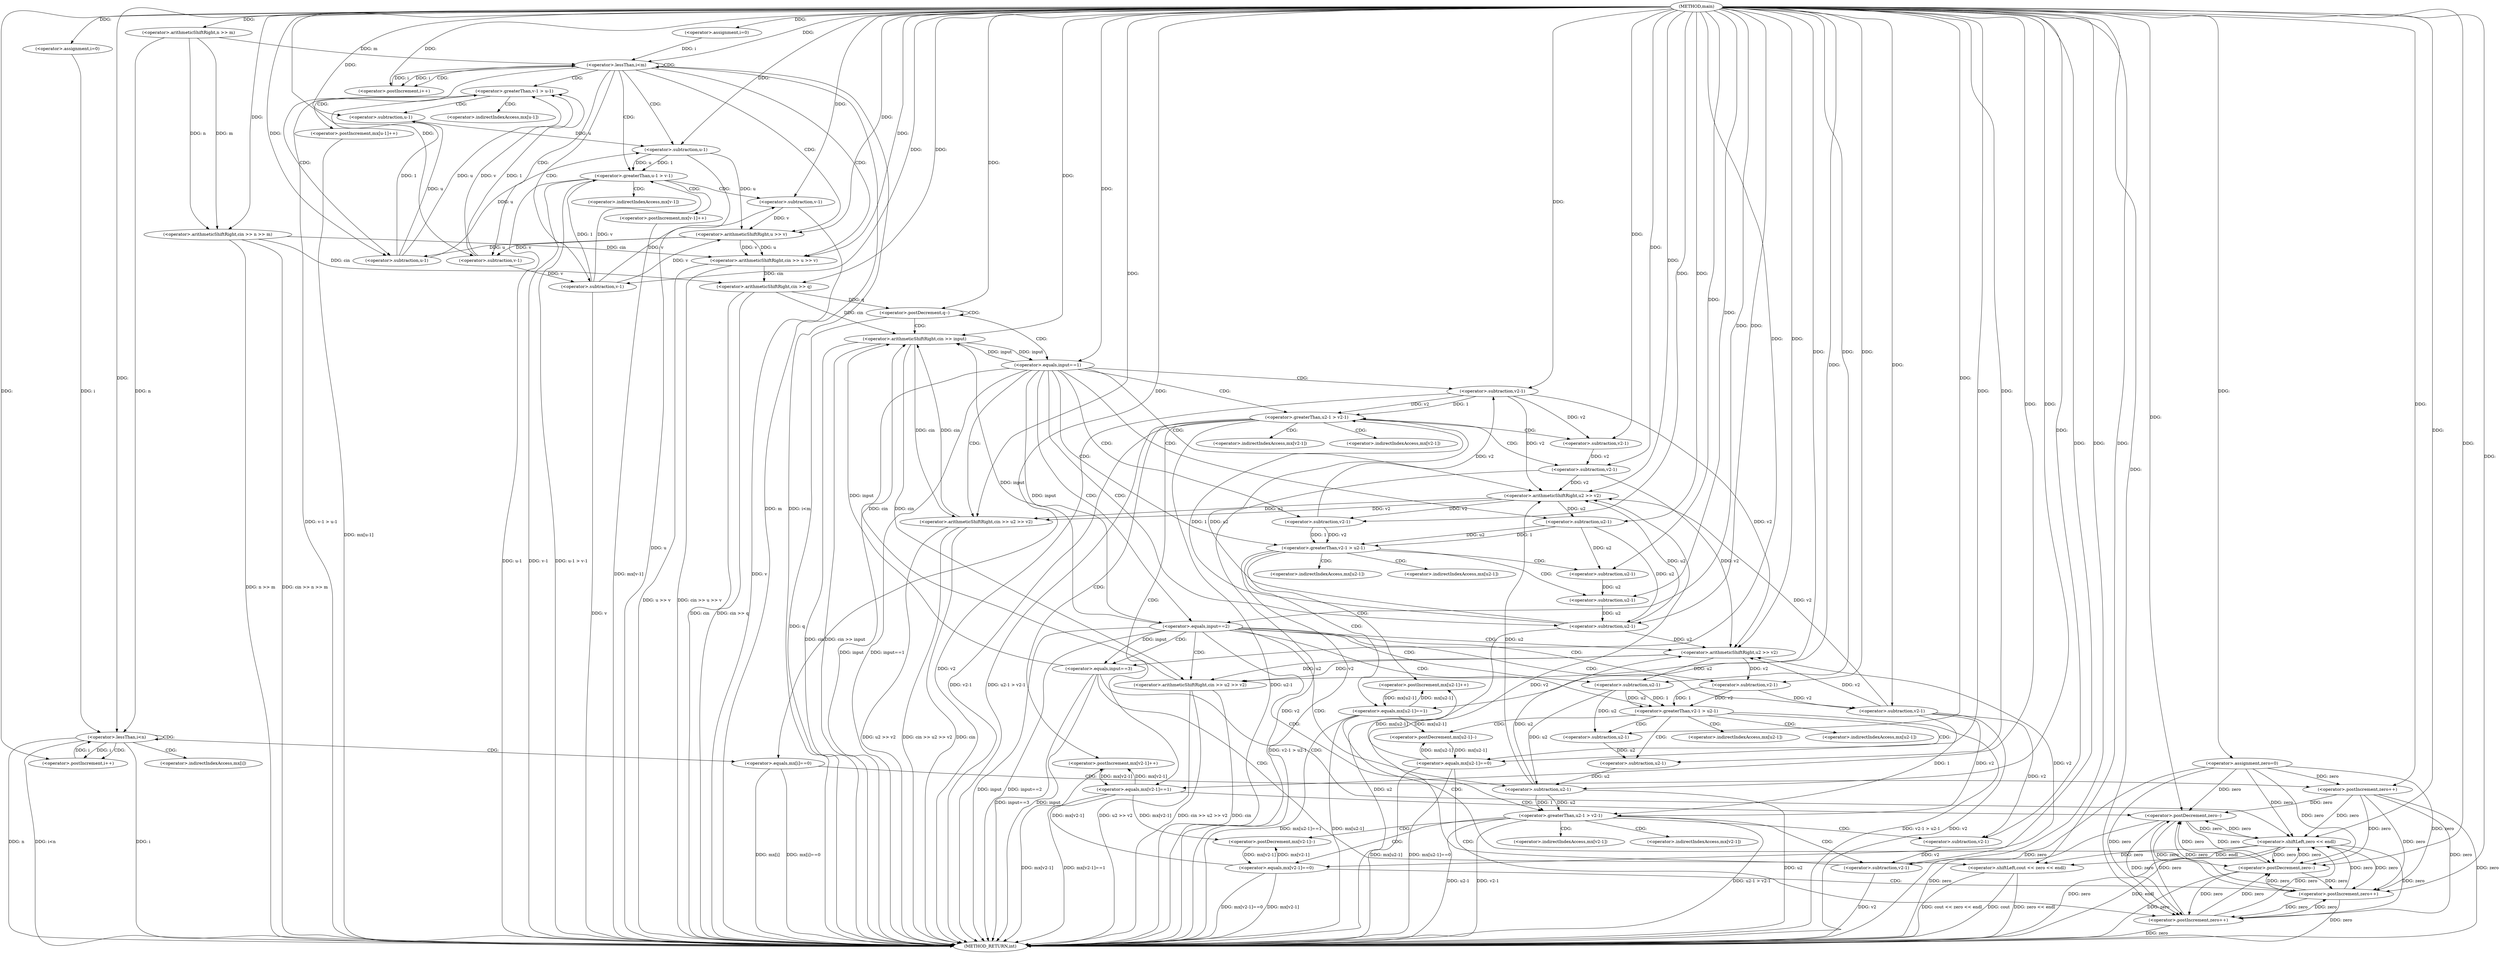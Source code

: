 digraph "main" {  
"1000101" [label = "(METHOD,main)" ]
"1000328" [label = "(METHOD_RETURN,int)" ]
"1000107" [label = "(<operator>.arithmeticShiftRight,cin >> n >> m)" ]
"1000114" [label = "(<operator>.assignment,zero=0)" ]
"1000181" [label = "(<operator>.arithmeticShiftRight,cin >> q)" ]
"1000119" [label = "(<operator>.assignment,i=0)" ]
"1000122" [label = "(<operator>.lessThan,i<m)" ]
"1000125" [label = "(<operator>.postIncrement,i++)" ]
"1000163" [label = "(<operator>.assignment,i=0)" ]
"1000166" [label = "(<operator>.lessThan,i<n)" ]
"1000169" [label = "(<operator>.postIncrement,i++)" ]
"1000185" [label = "(<operator>.postDecrement,q--)" ]
"1000109" [label = "(<operator>.arithmeticShiftRight,n >> m)" ]
"1000128" [label = "(<operator>.arithmeticShiftRight,cin >> u >> v)" ]
"1000189" [label = "(<operator>.arithmeticShiftRight,cin >> input)" ]
"1000134" [label = "(<operator>.greaterThan,v-1 > u-1)" ]
"1000141" [label = "(<operator>.postIncrement,mx[u-1]++)" ]
"1000148" [label = "(<operator>.greaterThan,u-1 > v-1)" ]
"1000155" [label = "(<operator>.postIncrement,mx[v-1]++)" ]
"1000173" [label = "(<operator>.equals,mx[i]==0)" ]
"1000178" [label = "(<operator>.postIncrement,zero++)" ]
"1000193" [label = "(<operator>.equals,input==1)" ]
"1000256" [label = "(<operator>.equals,input==2)" ]
"1000319" [label = "(<operator>.equals,input==3)" ]
"1000130" [label = "(<operator>.arithmeticShiftRight,u >> v)" ]
"1000199" [label = "(<operator>.arithmeticShiftRight,cin >> u2 >> v2)" ]
"1000262" [label = "(<operator>.arithmeticShiftRight,cin >> u2 >> v2)" ]
"1000323" [label = "(<operator>.shiftLeft,cout << zero << endl)" ]
"1000135" [label = "(<operator>.subtraction,v-1)" ]
"1000138" [label = "(<operator>.subtraction,u-1)" ]
"1000149" [label = "(<operator>.subtraction,u-1)" ]
"1000152" [label = "(<operator>.subtraction,v-1)" ]
"1000205" [label = "(<operator>.greaterThan,v2-1 > u2-1)" ]
"1000230" [label = "(<operator>.greaterThan,u2-1 > v2-1)" ]
"1000268" [label = "(<operator>.greaterThan,v2-1 > u2-1)" ]
"1000293" [label = "(<operator>.greaterThan,u2-1 > v2-1)" ]
"1000144" [label = "(<operator>.subtraction,u-1)" ]
"1000158" [label = "(<operator>.subtraction,v-1)" ]
"1000201" [label = "(<operator>.arithmeticShiftRight,u2 >> v2)" ]
"1000213" [label = "(<operator>.postIncrement,mx[u2-1]++)" ]
"1000238" [label = "(<operator>.postIncrement,mx[v2-1]++)" ]
"1000264" [label = "(<operator>.arithmeticShiftRight,u2 >> v2)" ]
"1000276" [label = "(<operator>.postDecrement,mx[u2-1]--)" ]
"1000301" [label = "(<operator>.postDecrement,mx[v2-1]--)" ]
"1000325" [label = "(<operator>.shiftLeft,zero << endl)" ]
"1000206" [label = "(<operator>.subtraction,v2-1)" ]
"1000209" [label = "(<operator>.subtraction,u2-1)" ]
"1000220" [label = "(<operator>.equals,mx[u2-1]==1)" ]
"1000227" [label = "(<operator>.postDecrement,zero--)" ]
"1000231" [label = "(<operator>.subtraction,u2-1)" ]
"1000234" [label = "(<operator>.subtraction,v2-1)" ]
"1000245" [label = "(<operator>.equals,mx[v2-1]==1)" ]
"1000252" [label = "(<operator>.postDecrement,zero--)" ]
"1000269" [label = "(<operator>.subtraction,v2-1)" ]
"1000272" [label = "(<operator>.subtraction,u2-1)" ]
"1000283" [label = "(<operator>.equals,mx[u2-1]==0)" ]
"1000290" [label = "(<operator>.postIncrement,zero++)" ]
"1000294" [label = "(<operator>.subtraction,u2-1)" ]
"1000297" [label = "(<operator>.subtraction,v2-1)" ]
"1000308" [label = "(<operator>.equals,mx[v2-1]==0)" ]
"1000315" [label = "(<operator>.postIncrement,zero++)" ]
"1000216" [label = "(<operator>.subtraction,u2-1)" ]
"1000241" [label = "(<operator>.subtraction,v2-1)" ]
"1000279" [label = "(<operator>.subtraction,u2-1)" ]
"1000304" [label = "(<operator>.subtraction,v2-1)" ]
"1000223" [label = "(<operator>.subtraction,u2-1)" ]
"1000248" [label = "(<operator>.subtraction,v2-1)" ]
"1000286" [label = "(<operator>.subtraction,u2-1)" ]
"1000311" [label = "(<operator>.subtraction,v2-1)" ]
"1000142" [label = "(<operator>.indirectIndexAccess,mx[u-1])" ]
"1000156" [label = "(<operator>.indirectIndexAccess,mx[v-1])" ]
"1000174" [label = "(<operator>.indirectIndexAccess,mx[i])" ]
"1000214" [label = "(<operator>.indirectIndexAccess,mx[u2-1])" ]
"1000239" [label = "(<operator>.indirectIndexAccess,mx[v2-1])" ]
"1000277" [label = "(<operator>.indirectIndexAccess,mx[u2-1])" ]
"1000302" [label = "(<operator>.indirectIndexAccess,mx[v2-1])" ]
"1000221" [label = "(<operator>.indirectIndexAccess,mx[u2-1])" ]
"1000246" [label = "(<operator>.indirectIndexAccess,mx[v2-1])" ]
"1000284" [label = "(<operator>.indirectIndexAccess,mx[u2-1])" ]
"1000309" [label = "(<operator>.indirectIndexAccess,mx[v2-1])" ]
  "1000107" -> "1000328"  [ label = "DDG: n >> m"] 
  "1000107" -> "1000328"  [ label = "DDG: cin >> n >> m"] 
  "1000114" -> "1000328"  [ label = "DDG: zero"] 
  "1000122" -> "1000328"  [ label = "DDG: m"] 
  "1000122" -> "1000328"  [ label = "DDG: i<m"] 
  "1000166" -> "1000328"  [ label = "DDG: i"] 
  "1000166" -> "1000328"  [ label = "DDG: n"] 
  "1000166" -> "1000328"  [ label = "DDG: i<n"] 
  "1000181" -> "1000328"  [ label = "DDG: cin"] 
  "1000181" -> "1000328"  [ label = "DDG: cin >> q"] 
  "1000185" -> "1000328"  [ label = "DDG: q"] 
  "1000189" -> "1000328"  [ label = "DDG: cin"] 
  "1000189" -> "1000328"  [ label = "DDG: cin >> input"] 
  "1000193" -> "1000328"  [ label = "DDG: input"] 
  "1000193" -> "1000328"  [ label = "DDG: input==1"] 
  "1000256" -> "1000328"  [ label = "DDG: input"] 
  "1000256" -> "1000328"  [ label = "DDG: input==2"] 
  "1000319" -> "1000328"  [ label = "DDG: input"] 
  "1000319" -> "1000328"  [ label = "DDG: input==3"] 
  "1000325" -> "1000328"  [ label = "DDG: zero"] 
  "1000323" -> "1000328"  [ label = "DDG: zero << endl"] 
  "1000323" -> "1000328"  [ label = "DDG: cout << zero << endl"] 
  "1000262" -> "1000328"  [ label = "DDG: cin"] 
  "1000262" -> "1000328"  [ label = "DDG: u2 >> v2"] 
  "1000262" -> "1000328"  [ label = "DDG: cin >> u2 >> v2"] 
  "1000268" -> "1000328"  [ label = "DDG: v2-1 > u2-1"] 
  "1000283" -> "1000328"  [ label = "DDG: mx[u2-1]"] 
  "1000283" -> "1000328"  [ label = "DDG: mx[u2-1]==0"] 
  "1000290" -> "1000328"  [ label = "DDG: zero"] 
  "1000294" -> "1000328"  [ label = "DDG: u2"] 
  "1000293" -> "1000328"  [ label = "DDG: u2-1"] 
  "1000297" -> "1000328"  [ label = "DDG: v2"] 
  "1000293" -> "1000328"  [ label = "DDG: v2-1"] 
  "1000293" -> "1000328"  [ label = "DDG: u2-1 > v2-1"] 
  "1000311" -> "1000328"  [ label = "DDG: v2"] 
  "1000308" -> "1000328"  [ label = "DDG: mx[v2-1]"] 
  "1000308" -> "1000328"  [ label = "DDG: mx[v2-1]==0"] 
  "1000315" -> "1000328"  [ label = "DDG: zero"] 
  "1000199" -> "1000328"  [ label = "DDG: cin"] 
  "1000199" -> "1000328"  [ label = "DDG: u2 >> v2"] 
  "1000199" -> "1000328"  [ label = "DDG: cin >> u2 >> v2"] 
  "1000205" -> "1000328"  [ label = "DDG: v2-1 > u2-1"] 
  "1000220" -> "1000328"  [ label = "DDG: mx[u2-1]"] 
  "1000220" -> "1000328"  [ label = "DDG: mx[u2-1]==1"] 
  "1000227" -> "1000328"  [ label = "DDG: zero"] 
  "1000231" -> "1000328"  [ label = "DDG: u2"] 
  "1000230" -> "1000328"  [ label = "DDG: u2-1"] 
  "1000234" -> "1000328"  [ label = "DDG: v2"] 
  "1000230" -> "1000328"  [ label = "DDG: v2-1"] 
  "1000230" -> "1000328"  [ label = "DDG: u2-1 > v2-1"] 
  "1000248" -> "1000328"  [ label = "DDG: v2"] 
  "1000245" -> "1000328"  [ label = "DDG: mx[v2-1]"] 
  "1000245" -> "1000328"  [ label = "DDG: mx[v2-1]==1"] 
  "1000252" -> "1000328"  [ label = "DDG: zero"] 
  "1000173" -> "1000328"  [ label = "DDG: mx[i]"] 
  "1000173" -> "1000328"  [ label = "DDG: mx[i]==0"] 
  "1000178" -> "1000328"  [ label = "DDG: zero"] 
  "1000128" -> "1000328"  [ label = "DDG: u >> v"] 
  "1000128" -> "1000328"  [ label = "DDG: cin >> u >> v"] 
  "1000134" -> "1000328"  [ label = "DDG: v-1 > u-1"] 
  "1000141" -> "1000328"  [ label = "DDG: mx[u-1]"] 
  "1000149" -> "1000328"  [ label = "DDG: u"] 
  "1000148" -> "1000328"  [ label = "DDG: u-1"] 
  "1000152" -> "1000328"  [ label = "DDG: v"] 
  "1000148" -> "1000328"  [ label = "DDG: v-1"] 
  "1000148" -> "1000328"  [ label = "DDG: u-1 > v-1"] 
  "1000158" -> "1000328"  [ label = "DDG: v"] 
  "1000155" -> "1000328"  [ label = "DDG: mx[v-1]"] 
  "1000323" -> "1000328"  [ label = "DDG: cout"] 
  "1000325" -> "1000328"  [ label = "DDG: endl"] 
  "1000101" -> "1000114"  [ label = "DDG: "] 
  "1000101" -> "1000107"  [ label = "DDG: "] 
  "1000109" -> "1000107"  [ label = "DDG: n"] 
  "1000109" -> "1000107"  [ label = "DDG: m"] 
  "1000101" -> "1000119"  [ label = "DDG: "] 
  "1000101" -> "1000163"  [ label = "DDG: "] 
  "1000107" -> "1000181"  [ label = "DDG: cin"] 
  "1000128" -> "1000181"  [ label = "DDG: cin"] 
  "1000101" -> "1000181"  [ label = "DDG: "] 
  "1000101" -> "1000109"  [ label = "DDG: "] 
  "1000119" -> "1000122"  [ label = "DDG: i"] 
  "1000125" -> "1000122"  [ label = "DDG: i"] 
  "1000101" -> "1000122"  [ label = "DDG: "] 
  "1000109" -> "1000122"  [ label = "DDG: m"] 
  "1000122" -> "1000125"  [ label = "DDG: i"] 
  "1000101" -> "1000125"  [ label = "DDG: "] 
  "1000163" -> "1000166"  [ label = "DDG: i"] 
  "1000169" -> "1000166"  [ label = "DDG: i"] 
  "1000101" -> "1000166"  [ label = "DDG: "] 
  "1000109" -> "1000166"  [ label = "DDG: n"] 
  "1000166" -> "1000169"  [ label = "DDG: i"] 
  "1000101" -> "1000169"  [ label = "DDG: "] 
  "1000181" -> "1000185"  [ label = "DDG: q"] 
  "1000101" -> "1000185"  [ label = "DDG: "] 
  "1000107" -> "1000128"  [ label = "DDG: cin"] 
  "1000101" -> "1000128"  [ label = "DDG: "] 
  "1000130" -> "1000128"  [ label = "DDG: v"] 
  "1000130" -> "1000128"  [ label = "DDG: u"] 
  "1000181" -> "1000189"  [ label = "DDG: cin"] 
  "1000262" -> "1000189"  [ label = "DDG: cin"] 
  "1000199" -> "1000189"  [ label = "DDG: cin"] 
  "1000101" -> "1000189"  [ label = "DDG: "] 
  "1000193" -> "1000189"  [ label = "DDG: input"] 
  "1000256" -> "1000189"  [ label = "DDG: input"] 
  "1000319" -> "1000189"  [ label = "DDG: input"] 
  "1000149" -> "1000130"  [ label = "DDG: u"] 
  "1000101" -> "1000130"  [ label = "DDG: "] 
  "1000152" -> "1000130"  [ label = "DDG: v"] 
  "1000158" -> "1000130"  [ label = "DDG: v"] 
  "1000135" -> "1000134"  [ label = "DDG: 1"] 
  "1000135" -> "1000134"  [ label = "DDG: v"] 
  "1000138" -> "1000134"  [ label = "DDG: u"] 
  "1000138" -> "1000134"  [ label = "DDG: 1"] 
  "1000149" -> "1000148"  [ label = "DDG: 1"] 
  "1000149" -> "1000148"  [ label = "DDG: u"] 
  "1000152" -> "1000148"  [ label = "DDG: 1"] 
  "1000152" -> "1000148"  [ label = "DDG: v"] 
  "1000101" -> "1000173"  [ label = "DDG: "] 
  "1000114" -> "1000178"  [ label = "DDG: zero"] 
  "1000101" -> "1000178"  [ label = "DDG: "] 
  "1000189" -> "1000193"  [ label = "DDG: input"] 
  "1000101" -> "1000193"  [ label = "DDG: "] 
  "1000193" -> "1000256"  [ label = "DDG: input"] 
  "1000101" -> "1000256"  [ label = "DDG: "] 
  "1000256" -> "1000319"  [ label = "DDG: input"] 
  "1000101" -> "1000319"  [ label = "DDG: "] 
  "1000130" -> "1000135"  [ label = "DDG: v"] 
  "1000101" -> "1000135"  [ label = "DDG: "] 
  "1000130" -> "1000138"  [ label = "DDG: u"] 
  "1000101" -> "1000138"  [ label = "DDG: "] 
  "1000138" -> "1000149"  [ label = "DDG: u"] 
  "1000144" -> "1000149"  [ label = "DDG: u"] 
  "1000101" -> "1000149"  [ label = "DDG: "] 
  "1000135" -> "1000152"  [ label = "DDG: v"] 
  "1000101" -> "1000152"  [ label = "DDG: "] 
  "1000189" -> "1000199"  [ label = "DDG: cin"] 
  "1000101" -> "1000199"  [ label = "DDG: "] 
  "1000201" -> "1000199"  [ label = "DDG: u2"] 
  "1000201" -> "1000199"  [ label = "DDG: v2"] 
  "1000189" -> "1000262"  [ label = "DDG: cin"] 
  "1000101" -> "1000262"  [ label = "DDG: "] 
  "1000264" -> "1000262"  [ label = "DDG: u2"] 
  "1000264" -> "1000262"  [ label = "DDG: v2"] 
  "1000101" -> "1000323"  [ label = "DDG: "] 
  "1000325" -> "1000323"  [ label = "DDG: zero"] 
  "1000325" -> "1000323"  [ label = "DDG: endl"] 
  "1000138" -> "1000144"  [ label = "DDG: u"] 
  "1000101" -> "1000144"  [ label = "DDG: "] 
  "1000152" -> "1000158"  [ label = "DDG: v"] 
  "1000101" -> "1000158"  [ label = "DDG: "] 
  "1000294" -> "1000201"  [ label = "DDG: u2"] 
  "1000231" -> "1000201"  [ label = "DDG: u2"] 
  "1000101" -> "1000201"  [ label = "DDG: "] 
  "1000297" -> "1000201"  [ label = "DDG: v2"] 
  "1000311" -> "1000201"  [ label = "DDG: v2"] 
  "1000234" -> "1000201"  [ label = "DDG: v2"] 
  "1000248" -> "1000201"  [ label = "DDG: v2"] 
  "1000206" -> "1000205"  [ label = "DDG: v2"] 
  "1000206" -> "1000205"  [ label = "DDG: 1"] 
  "1000209" -> "1000205"  [ label = "DDG: u2"] 
  "1000209" -> "1000205"  [ label = "DDG: 1"] 
  "1000231" -> "1000230"  [ label = "DDG: 1"] 
  "1000231" -> "1000230"  [ label = "DDG: u2"] 
  "1000234" -> "1000230"  [ label = "DDG: v2"] 
  "1000234" -> "1000230"  [ label = "DDG: 1"] 
  "1000294" -> "1000264"  [ label = "DDG: u2"] 
  "1000231" -> "1000264"  [ label = "DDG: u2"] 
  "1000101" -> "1000264"  [ label = "DDG: "] 
  "1000297" -> "1000264"  [ label = "DDG: v2"] 
  "1000311" -> "1000264"  [ label = "DDG: v2"] 
  "1000234" -> "1000264"  [ label = "DDG: v2"] 
  "1000248" -> "1000264"  [ label = "DDG: v2"] 
  "1000269" -> "1000268"  [ label = "DDG: 1"] 
  "1000269" -> "1000268"  [ label = "DDG: v2"] 
  "1000272" -> "1000268"  [ label = "DDG: u2"] 
  "1000272" -> "1000268"  [ label = "DDG: 1"] 
  "1000294" -> "1000293"  [ label = "DDG: u2"] 
  "1000294" -> "1000293"  [ label = "DDG: 1"] 
  "1000297" -> "1000293"  [ label = "DDG: v2"] 
  "1000297" -> "1000293"  [ label = "DDG: 1"] 
  "1000114" -> "1000325"  [ label = "DDG: zero"] 
  "1000290" -> "1000325"  [ label = "DDG: zero"] 
  "1000315" -> "1000325"  [ label = "DDG: zero"] 
  "1000227" -> "1000325"  [ label = "DDG: zero"] 
  "1000252" -> "1000325"  [ label = "DDG: zero"] 
  "1000178" -> "1000325"  [ label = "DDG: zero"] 
  "1000101" -> "1000325"  [ label = "DDG: "] 
  "1000201" -> "1000206"  [ label = "DDG: v2"] 
  "1000101" -> "1000206"  [ label = "DDG: "] 
  "1000201" -> "1000209"  [ label = "DDG: u2"] 
  "1000101" -> "1000209"  [ label = "DDG: "] 
  "1000283" -> "1000213"  [ label = "DDG: mx[u2-1]"] 
  "1000220" -> "1000213"  [ label = "DDG: mx[u2-1]"] 
  "1000209" -> "1000231"  [ label = "DDG: u2"] 
  "1000223" -> "1000231"  [ label = "DDG: u2"] 
  "1000101" -> "1000231"  [ label = "DDG: "] 
  "1000206" -> "1000234"  [ label = "DDG: v2"] 
  "1000101" -> "1000234"  [ label = "DDG: "] 
  "1000308" -> "1000238"  [ label = "DDG: mx[v2-1]"] 
  "1000245" -> "1000238"  [ label = "DDG: mx[v2-1]"] 
  "1000264" -> "1000269"  [ label = "DDG: v2"] 
  "1000101" -> "1000269"  [ label = "DDG: "] 
  "1000264" -> "1000272"  [ label = "DDG: u2"] 
  "1000101" -> "1000272"  [ label = "DDG: "] 
  "1000283" -> "1000276"  [ label = "DDG: mx[u2-1]"] 
  "1000220" -> "1000276"  [ label = "DDG: mx[u2-1]"] 
  "1000272" -> "1000294"  [ label = "DDG: u2"] 
  "1000286" -> "1000294"  [ label = "DDG: u2"] 
  "1000101" -> "1000294"  [ label = "DDG: "] 
  "1000269" -> "1000297"  [ label = "DDG: v2"] 
  "1000101" -> "1000297"  [ label = "DDG: "] 
  "1000308" -> "1000301"  [ label = "DDG: mx[v2-1]"] 
  "1000245" -> "1000301"  [ label = "DDG: mx[v2-1]"] 
  "1000213" -> "1000220"  [ label = "DDG: mx[u2-1]"] 
  "1000101" -> "1000220"  [ label = "DDG: "] 
  "1000114" -> "1000227"  [ label = "DDG: zero"] 
  "1000325" -> "1000227"  [ label = "DDG: zero"] 
  "1000290" -> "1000227"  [ label = "DDG: zero"] 
  "1000315" -> "1000227"  [ label = "DDG: zero"] 
  "1000252" -> "1000227"  [ label = "DDG: zero"] 
  "1000178" -> "1000227"  [ label = "DDG: zero"] 
  "1000101" -> "1000227"  [ label = "DDG: "] 
  "1000238" -> "1000245"  [ label = "DDG: mx[v2-1]"] 
  "1000101" -> "1000245"  [ label = "DDG: "] 
  "1000114" -> "1000252"  [ label = "DDG: zero"] 
  "1000325" -> "1000252"  [ label = "DDG: zero"] 
  "1000290" -> "1000252"  [ label = "DDG: zero"] 
  "1000315" -> "1000252"  [ label = "DDG: zero"] 
  "1000227" -> "1000252"  [ label = "DDG: zero"] 
  "1000178" -> "1000252"  [ label = "DDG: zero"] 
  "1000101" -> "1000252"  [ label = "DDG: "] 
  "1000276" -> "1000283"  [ label = "DDG: mx[u2-1]"] 
  "1000101" -> "1000283"  [ label = "DDG: "] 
  "1000114" -> "1000290"  [ label = "DDG: zero"] 
  "1000325" -> "1000290"  [ label = "DDG: zero"] 
  "1000315" -> "1000290"  [ label = "DDG: zero"] 
  "1000227" -> "1000290"  [ label = "DDG: zero"] 
  "1000252" -> "1000290"  [ label = "DDG: zero"] 
  "1000178" -> "1000290"  [ label = "DDG: zero"] 
  "1000101" -> "1000290"  [ label = "DDG: "] 
  "1000301" -> "1000308"  [ label = "DDG: mx[v2-1]"] 
  "1000101" -> "1000308"  [ label = "DDG: "] 
  "1000114" -> "1000315"  [ label = "DDG: zero"] 
  "1000325" -> "1000315"  [ label = "DDG: zero"] 
  "1000290" -> "1000315"  [ label = "DDG: zero"] 
  "1000227" -> "1000315"  [ label = "DDG: zero"] 
  "1000252" -> "1000315"  [ label = "DDG: zero"] 
  "1000178" -> "1000315"  [ label = "DDG: zero"] 
  "1000101" -> "1000315"  [ label = "DDG: "] 
  "1000209" -> "1000216"  [ label = "DDG: u2"] 
  "1000101" -> "1000216"  [ label = "DDG: "] 
  "1000234" -> "1000241"  [ label = "DDG: v2"] 
  "1000101" -> "1000241"  [ label = "DDG: "] 
  "1000272" -> "1000279"  [ label = "DDG: u2"] 
  "1000101" -> "1000279"  [ label = "DDG: "] 
  "1000297" -> "1000304"  [ label = "DDG: v2"] 
  "1000101" -> "1000304"  [ label = "DDG: "] 
  "1000216" -> "1000223"  [ label = "DDG: u2"] 
  "1000101" -> "1000223"  [ label = "DDG: "] 
  "1000241" -> "1000248"  [ label = "DDG: v2"] 
  "1000101" -> "1000248"  [ label = "DDG: "] 
  "1000279" -> "1000286"  [ label = "DDG: u2"] 
  "1000101" -> "1000286"  [ label = "DDG: "] 
  "1000304" -> "1000311"  [ label = "DDG: v2"] 
  "1000101" -> "1000311"  [ label = "DDG: "] 
  "1000122" -> "1000125"  [ label = "CDG: "] 
  "1000122" -> "1000128"  [ label = "CDG: "] 
  "1000122" -> "1000148"  [ label = "CDG: "] 
  "1000122" -> "1000149"  [ label = "CDG: "] 
  "1000122" -> "1000122"  [ label = "CDG: "] 
  "1000122" -> "1000130"  [ label = "CDG: "] 
  "1000122" -> "1000138"  [ label = "CDG: "] 
  "1000122" -> "1000152"  [ label = "CDG: "] 
  "1000122" -> "1000135"  [ label = "CDG: "] 
  "1000122" -> "1000134"  [ label = "CDG: "] 
  "1000166" -> "1000174"  [ label = "CDG: "] 
  "1000166" -> "1000166"  [ label = "CDG: "] 
  "1000166" -> "1000169"  [ label = "CDG: "] 
  "1000166" -> "1000173"  [ label = "CDG: "] 
  "1000185" -> "1000185"  [ label = "CDG: "] 
  "1000185" -> "1000189"  [ label = "CDG: "] 
  "1000185" -> "1000193"  [ label = "CDG: "] 
  "1000134" -> "1000142"  [ label = "CDG: "] 
  "1000134" -> "1000141"  [ label = "CDG: "] 
  "1000134" -> "1000144"  [ label = "CDG: "] 
  "1000148" -> "1000156"  [ label = "CDG: "] 
  "1000148" -> "1000158"  [ label = "CDG: "] 
  "1000148" -> "1000155"  [ label = "CDG: "] 
  "1000173" -> "1000178"  [ label = "CDG: "] 
  "1000193" -> "1000199"  [ label = "CDG: "] 
  "1000193" -> "1000206"  [ label = "CDG: "] 
  "1000193" -> "1000201"  [ label = "CDG: "] 
  "1000193" -> "1000230"  [ label = "CDG: "] 
  "1000193" -> "1000234"  [ label = "CDG: "] 
  "1000193" -> "1000205"  [ label = "CDG: "] 
  "1000193" -> "1000231"  [ label = "CDG: "] 
  "1000193" -> "1000209"  [ label = "CDG: "] 
  "1000193" -> "1000256"  [ label = "CDG: "] 
  "1000256" -> "1000294"  [ label = "CDG: "] 
  "1000256" -> "1000293"  [ label = "CDG: "] 
  "1000256" -> "1000268"  [ label = "CDG: "] 
  "1000256" -> "1000269"  [ label = "CDG: "] 
  "1000256" -> "1000297"  [ label = "CDG: "] 
  "1000256" -> "1000262"  [ label = "CDG: "] 
  "1000256" -> "1000272"  [ label = "CDG: "] 
  "1000256" -> "1000319"  [ label = "CDG: "] 
  "1000256" -> "1000264"  [ label = "CDG: "] 
  "1000319" -> "1000323"  [ label = "CDG: "] 
  "1000319" -> "1000325"  [ label = "CDG: "] 
  "1000205" -> "1000221"  [ label = "CDG: "] 
  "1000205" -> "1000216"  [ label = "CDG: "] 
  "1000205" -> "1000220"  [ label = "CDG: "] 
  "1000205" -> "1000214"  [ label = "CDG: "] 
  "1000205" -> "1000213"  [ label = "CDG: "] 
  "1000205" -> "1000223"  [ label = "CDG: "] 
  "1000230" -> "1000238"  [ label = "CDG: "] 
  "1000230" -> "1000248"  [ label = "CDG: "] 
  "1000230" -> "1000245"  [ label = "CDG: "] 
  "1000230" -> "1000239"  [ label = "CDG: "] 
  "1000230" -> "1000246"  [ label = "CDG: "] 
  "1000230" -> "1000241"  [ label = "CDG: "] 
  "1000268" -> "1000276"  [ label = "CDG: "] 
  "1000268" -> "1000277"  [ label = "CDG: "] 
  "1000268" -> "1000284"  [ label = "CDG: "] 
  "1000268" -> "1000279"  [ label = "CDG: "] 
  "1000268" -> "1000286"  [ label = "CDG: "] 
  "1000268" -> "1000283"  [ label = "CDG: "] 
  "1000293" -> "1000302"  [ label = "CDG: "] 
  "1000293" -> "1000308"  [ label = "CDG: "] 
  "1000293" -> "1000304"  [ label = "CDG: "] 
  "1000293" -> "1000311"  [ label = "CDG: "] 
  "1000293" -> "1000309"  [ label = "CDG: "] 
  "1000293" -> "1000301"  [ label = "CDG: "] 
  "1000220" -> "1000227"  [ label = "CDG: "] 
  "1000245" -> "1000252"  [ label = "CDG: "] 
  "1000283" -> "1000290"  [ label = "CDG: "] 
  "1000308" -> "1000315"  [ label = "CDG: "] 
}

